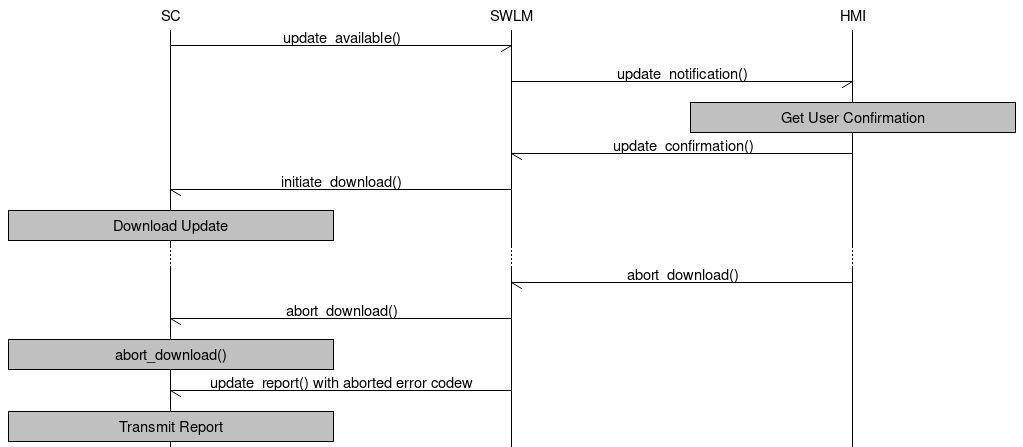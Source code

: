 #
#
# Sequence diagram description
#
# The sequence diagram description below is translated to
# a PNG image by mscgen (http://www.mcternan.me.uk/mscgen/)
# 
# Recompile updated diagrams to a png image with:
#  
#   mscgen -T png swm.msc
#

msc {
  width="1024";
  "SC",  "SWLM", "HMI";
  "SC" -> "SWLM" [  label = "update_available()" ];
  "SWLM" -> "HMI" [ label = "update_notification()" ];
  "HMI" box "HMI" [ textbgcolour="silver", label = "Get User Confirmation" ];
  "HMI" -> "SWLM" [ label = "update_confirmation()" ];
  "SWLM" -> "SC" [ label = "initiate_download()" ];
  "SC" box "SC" [ textbgcolour="silver", label = "Download Update" ];
  ...;
  "HMI" -> "SWLM" [ label = "abort_download()" ];
  "SWLM" -> "SC"  [ label = "abort_download()" ];
  "SC" box "SC" [ textbgcolour="silver", label = "abort_download()" ];
  "SWLM" -> "SC"  [ label = "update_report() with aborted error codew" ];
  "SC" box "SC" [ textbgcolour="silver", label = "Transmit Report" ];
}
